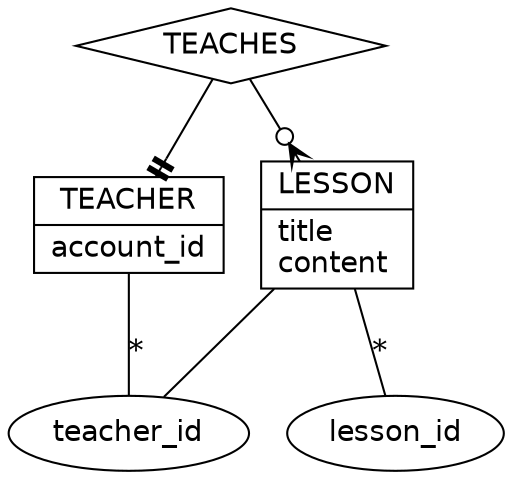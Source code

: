 digraph LexicalLearner {
    /* default node shape */
    node [
        shape = "record",
        fontname = "Verdana,DejaVu Sans,Bitstream Vera Sans"
    ];

    /* entities */

    TEACHER [
        label = "{\N|
            account_id\l
        }";
    ];

    LESSON [
        label = "{\N|
            title\lcontent\l
        }";
    ];

    /* relations */

    TEACHES [shape="diamond"];

    /* shared attributes */

    teacher_id [shape="ellipse"];

    lesson_id [shape="ellipse"];

    /* edges */
    TEACHER -> teacher_id [label="⁎", dir=none];
    LESSON -> lesson_id [label="⁎", dir=none];
    LESSON -> teacher_id [splines=curved,dir=none];
    TEACHES -> TEACHER [splines=ortho, arrowhead="teetee"];
    TEACHES -> LESSON [splines=ortho, arrowhead="crowodot"];
    
}